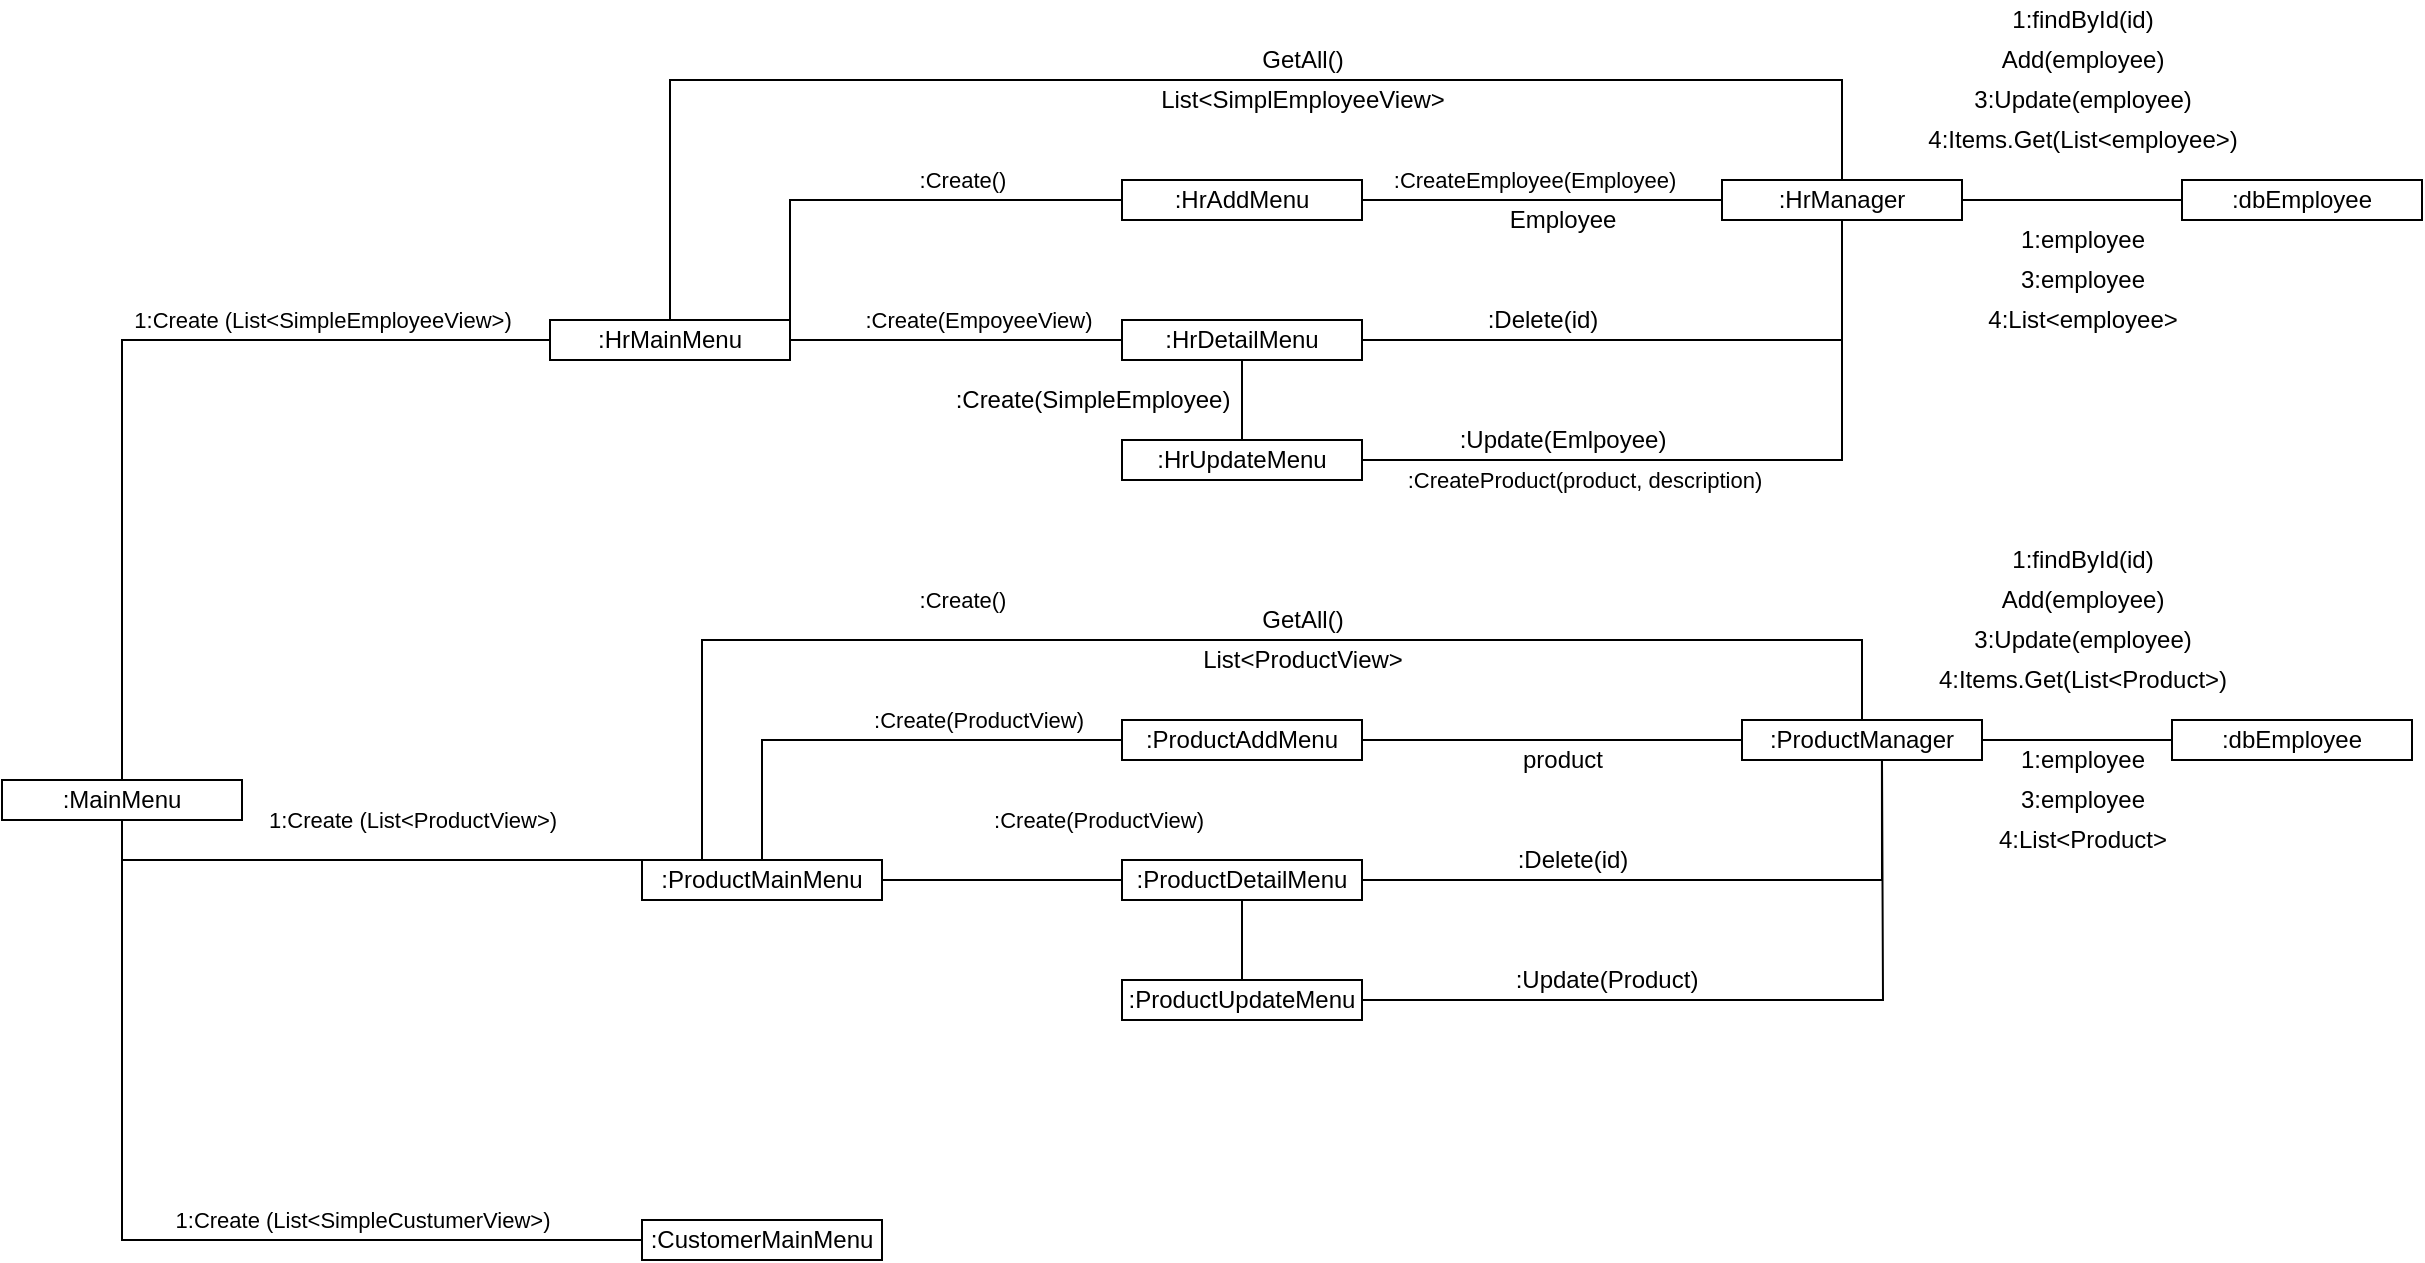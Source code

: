 <mxfile version="13.8.9" type="github">
  <diagram id="laVmVUHqH2EGiY9fDYmY" name="Page-1">
    <mxGraphModel dx="1422" dy="1874" grid="1" gridSize="10" guides="1" tooltips="1" connect="1" arrows="1" fold="1" page="1" pageScale="1" pageWidth="827" pageHeight="1169" math="0" shadow="0">
      <root>
        <mxCell id="0" />
        <mxCell id="1" parent="0" />
        <mxCell id="kpGWdIf7cratf-CfFsrV-5" style="edgeStyle=orthogonalEdgeStyle;rounded=0;orthogonalLoop=1;jettySize=auto;html=1;endArrow=none;endFill=0;" parent="1" source="kpGWdIf7cratf-CfFsrV-1" target="kpGWdIf7cratf-CfFsrV-2" edge="1">
          <mxGeometry relative="1" as="geometry">
            <Array as="points">
              <mxPoint x="140" y="-180" />
            </Array>
          </mxGeometry>
        </mxCell>
        <mxCell id="kpGWdIf7cratf-CfFsrV-10" value="1:Create (List&amp;lt;SimpleEmployeeView&amp;gt;)" style="edgeLabel;html=1;align=center;verticalAlign=middle;resizable=0;points=[];" parent="kpGWdIf7cratf-CfFsrV-5" vertex="1" connectable="0">
          <mxGeometry x="0.111" y="-25" relative="1" as="geometry">
            <mxPoint x="79" y="-35" as="offset" />
          </mxGeometry>
        </mxCell>
        <mxCell id="kpGWdIf7cratf-CfFsrV-6" style="edgeStyle=orthogonalEdgeStyle;rounded=0;orthogonalLoop=1;jettySize=auto;html=1;entryX=0;entryY=0.5;entryDx=0;entryDy=0;endArrow=none;endFill=0;exitX=0.5;exitY=1;exitDx=0;exitDy=0;" parent="1" source="kpGWdIf7cratf-CfFsrV-1" target="kpGWdIf7cratf-CfFsrV-3" edge="1">
          <mxGeometry relative="1" as="geometry">
            <Array as="points">
              <mxPoint x="140" y="80" />
              <mxPoint x="400" y="80" />
            </Array>
          </mxGeometry>
        </mxCell>
        <mxCell id="kpGWdIf7cratf-CfFsrV-9" value="1:Create (List&amp;lt;ProductView&amp;gt;)" style="edgeLabel;html=1;align=center;verticalAlign=middle;resizable=0;points=[];" parent="kpGWdIf7cratf-CfFsrV-6" vertex="1" connectable="0">
          <mxGeometry x="0.303" y="-4" relative="1" as="geometry">
            <mxPoint x="-24" y="-24" as="offset" />
          </mxGeometry>
        </mxCell>
        <mxCell id="kpGWdIf7cratf-CfFsrV-1" value=":MainMenu" style="rounded=0;whiteSpace=wrap;html=1;" parent="1" vertex="1">
          <mxGeometry x="80" y="40" width="120" height="20" as="geometry" />
        </mxCell>
        <mxCell id="4bT4MQSPzCxlzFVwJYg--5" style="edgeStyle=orthogonalEdgeStyle;rounded=0;orthogonalLoop=1;jettySize=auto;html=1;entryX=0;entryY=0.5;entryDx=0;entryDy=0;endArrow=none;endFill=0;" edge="1" parent="1" source="kpGWdIf7cratf-CfFsrV-2" target="4bT4MQSPzCxlzFVwJYg--1">
          <mxGeometry relative="1" as="geometry">
            <Array as="points">
              <mxPoint x="560" y="-180" />
              <mxPoint x="560" y="-180" />
            </Array>
          </mxGeometry>
        </mxCell>
        <mxCell id="4bT4MQSPzCxlzFVwJYg--14" value=":Create(EmpoyeeView)" style="edgeLabel;html=1;align=center;verticalAlign=middle;resizable=0;points=[];" vertex="1" connectable="0" parent="4bT4MQSPzCxlzFVwJYg--5">
          <mxGeometry x="0.129" y="-2" relative="1" as="geometry">
            <mxPoint y="-12.03" as="offset" />
          </mxGeometry>
        </mxCell>
        <mxCell id="4bT4MQSPzCxlzFVwJYg--39" value=":Create(ProductView)" style="edgeLabel;html=1;align=center;verticalAlign=middle;resizable=0;points=[];" vertex="1" connectable="0" parent="4bT4MQSPzCxlzFVwJYg--5">
          <mxGeometry x="0.129" y="-2" relative="1" as="geometry">
            <mxPoint y="188" as="offset" />
          </mxGeometry>
        </mxCell>
        <mxCell id="4bT4MQSPzCxlzFVwJYg--41" value=":Create(ProductView)" style="edgeLabel;html=1;align=center;verticalAlign=middle;resizable=0;points=[];" vertex="1" connectable="0" parent="4bT4MQSPzCxlzFVwJYg--5">
          <mxGeometry x="0.129" y="-2" relative="1" as="geometry">
            <mxPoint x="60.69" y="237.97" as="offset" />
          </mxGeometry>
        </mxCell>
        <mxCell id="4bT4MQSPzCxlzFVwJYg--6" style="edgeStyle=orthogonalEdgeStyle;rounded=0;orthogonalLoop=1;jettySize=auto;html=1;exitX=1;exitY=0.5;exitDx=0;exitDy=0;entryX=0;entryY=0.5;entryDx=0;entryDy=0;endArrow=none;endFill=0;" edge="1" parent="1" source="kpGWdIf7cratf-CfFsrV-2" target="4bT4MQSPzCxlzFVwJYg--2">
          <mxGeometry relative="1" as="geometry">
            <Array as="points">
              <mxPoint x="474" y="-250" />
            </Array>
          </mxGeometry>
        </mxCell>
        <mxCell id="4bT4MQSPzCxlzFVwJYg--13" value=":Create()" style="edgeLabel;html=1;align=center;verticalAlign=middle;resizable=0;points=[];" vertex="1" connectable="0" parent="4bT4MQSPzCxlzFVwJYg--6">
          <mxGeometry x="0.235" y="-3" relative="1" as="geometry">
            <mxPoint x="10.28" y="-13.02" as="offset" />
          </mxGeometry>
        </mxCell>
        <mxCell id="4bT4MQSPzCxlzFVwJYg--37" value=":Create()" style="edgeLabel;html=1;align=center;verticalAlign=middle;resizable=0;points=[];" vertex="1" connectable="0" parent="4bT4MQSPzCxlzFVwJYg--6">
          <mxGeometry x="0.235" y="-3" relative="1" as="geometry">
            <mxPoint x="10.28" y="196.98" as="offset" />
          </mxGeometry>
        </mxCell>
        <mxCell id="kpGWdIf7cratf-CfFsrV-2" value=":HrMainMenu" style="rounded=0;whiteSpace=wrap;html=1;" parent="1" vertex="1">
          <mxGeometry x="354" y="-190" width="120" height="20" as="geometry" />
        </mxCell>
        <mxCell id="4bT4MQSPzCxlzFVwJYg--30" style="edgeStyle=orthogonalEdgeStyle;rounded=0;orthogonalLoop=1;jettySize=auto;html=1;exitX=0.5;exitY=0;exitDx=0;exitDy=0;entryX=0;entryY=0.5;entryDx=0;entryDy=0;endArrow=none;endFill=0;" edge="1" parent="1" source="kpGWdIf7cratf-CfFsrV-3" target="4bT4MQSPzCxlzFVwJYg--27">
          <mxGeometry relative="1" as="geometry">
            <Array as="points">
              <mxPoint x="460" y="20" />
            </Array>
          </mxGeometry>
        </mxCell>
        <mxCell id="4bT4MQSPzCxlzFVwJYg--32" style="edgeStyle=orthogonalEdgeStyle;rounded=0;orthogonalLoop=1;jettySize=auto;html=1;exitX=1;exitY=0.5;exitDx=0;exitDy=0;entryX=0;entryY=0.5;entryDx=0;entryDy=0;endArrow=none;endFill=0;" edge="1" parent="1" source="kpGWdIf7cratf-CfFsrV-3" target="4bT4MQSPzCxlzFVwJYg--28">
          <mxGeometry relative="1" as="geometry" />
        </mxCell>
        <mxCell id="kpGWdIf7cratf-CfFsrV-3" value=":ProductMainMenu" style="rounded=0;whiteSpace=wrap;html=1;" parent="1" vertex="1">
          <mxGeometry x="400" y="80" width="120" height="20" as="geometry" />
        </mxCell>
        <mxCell id="kpGWdIf7cratf-CfFsrV-4" value=":CustomerMainMenu" style="rounded=0;whiteSpace=wrap;html=1;" parent="1" vertex="1">
          <mxGeometry x="400" y="260" width="120" height="20" as="geometry" />
        </mxCell>
        <mxCell id="kpGWdIf7cratf-CfFsrV-8" style="edgeStyle=orthogonalEdgeStyle;rounded=0;orthogonalLoop=1;jettySize=auto;html=1;entryX=0;entryY=0.5;entryDx=0;entryDy=0;endArrow=none;endFill=0;exitX=0.5;exitY=1;exitDx=0;exitDy=0;" parent="1" source="kpGWdIf7cratf-CfFsrV-1" target="kpGWdIf7cratf-CfFsrV-4" edge="1">
          <mxGeometry relative="1" as="geometry">
            <Array as="points">
              <mxPoint x="140" y="270" />
            </Array>
          </mxGeometry>
        </mxCell>
        <mxCell id="kpGWdIf7cratf-CfFsrV-11" value="1:Create (List&amp;lt;SimpleCustumerView&amp;gt;)" style="edgeLabel;html=1;align=center;verticalAlign=middle;resizable=0;points=[];" parent="kpGWdIf7cratf-CfFsrV-8" vertex="1" connectable="0">
          <mxGeometry x="0.188" y="3" relative="1" as="geometry">
            <mxPoint x="51" y="-7" as="offset" />
          </mxGeometry>
        </mxCell>
        <mxCell id="4bT4MQSPzCxlzFVwJYg--9" style="edgeStyle=orthogonalEdgeStyle;rounded=0;orthogonalLoop=1;jettySize=auto;html=1;exitX=1;exitY=0.5;exitDx=0;exitDy=0;endArrow=none;endFill=0;" edge="1" parent="1" source="4bT4MQSPzCxlzFVwJYg--1" target="4bT4MQSPzCxlzFVwJYg--4">
          <mxGeometry relative="1" as="geometry" />
        </mxCell>
        <mxCell id="4bT4MQSPzCxlzFVwJYg--12" style="edgeStyle=orthogonalEdgeStyle;rounded=0;orthogonalLoop=1;jettySize=auto;html=1;exitX=0.5;exitY=1;exitDx=0;exitDy=0;entryX=0.5;entryY=0;entryDx=0;entryDy=0;endArrow=none;endFill=0;" edge="1" parent="1" source="4bT4MQSPzCxlzFVwJYg--1" target="4bT4MQSPzCxlzFVwJYg--3">
          <mxGeometry relative="1" as="geometry" />
        </mxCell>
        <mxCell id="4bT4MQSPzCxlzFVwJYg--1" value=":HrDetailMenu" style="rounded=0;whiteSpace=wrap;html=1;" vertex="1" parent="1">
          <mxGeometry x="640" y="-190" width="120" height="20" as="geometry" />
        </mxCell>
        <mxCell id="4bT4MQSPzCxlzFVwJYg--10" style="edgeStyle=orthogonalEdgeStyle;rounded=0;orthogonalLoop=1;jettySize=auto;html=1;exitX=1;exitY=0.5;exitDx=0;exitDy=0;endArrow=none;endFill=0;entryX=0;entryY=0.5;entryDx=0;entryDy=0;" edge="1" parent="1" source="4bT4MQSPzCxlzFVwJYg--2" target="4bT4MQSPzCxlzFVwJYg--4">
          <mxGeometry relative="1" as="geometry">
            <mxPoint x="900" y="-210" as="targetPoint" />
          </mxGeometry>
        </mxCell>
        <mxCell id="4bT4MQSPzCxlzFVwJYg--15" value=":CreateEmployee(Employee)" style="edgeLabel;html=1;align=center;verticalAlign=middle;resizable=0;points=[];" vertex="1" connectable="0" parent="4bT4MQSPzCxlzFVwJYg--10">
          <mxGeometry x="-0.697" y="2" relative="1" as="geometry">
            <mxPoint x="58.62" y="-8" as="offset" />
          </mxGeometry>
        </mxCell>
        <mxCell id="4bT4MQSPzCxlzFVwJYg--38" value=":CreateProduct(product, description)" style="edgeLabel;html=1;align=center;verticalAlign=middle;resizable=0;points=[];" vertex="1" connectable="0" parent="4bT4MQSPzCxlzFVwJYg--10">
          <mxGeometry x="-0.697" y="2" relative="1" as="geometry">
            <mxPoint x="83" y="142" as="offset" />
          </mxGeometry>
        </mxCell>
        <mxCell id="4bT4MQSPzCxlzFVwJYg--2" value=":HrAddMenu" style="rounded=0;whiteSpace=wrap;html=1;" vertex="1" parent="1">
          <mxGeometry x="640" y="-260" width="120" height="20" as="geometry" />
        </mxCell>
        <mxCell id="4bT4MQSPzCxlzFVwJYg--11" style="edgeStyle=orthogonalEdgeStyle;rounded=0;orthogonalLoop=1;jettySize=auto;html=1;exitX=1;exitY=0.5;exitDx=0;exitDy=0;endArrow=none;endFill=0;" edge="1" parent="1" source="4bT4MQSPzCxlzFVwJYg--3">
          <mxGeometry relative="1" as="geometry">
            <mxPoint x="900" y="-180" as="targetPoint" />
            <Array as="points">
              <mxPoint x="1000" y="-120" />
              <mxPoint x="1000" y="-180" />
            </Array>
          </mxGeometry>
        </mxCell>
        <mxCell id="4bT4MQSPzCxlzFVwJYg--3" value=":HrUpdateMenu" style="rounded=0;whiteSpace=wrap;html=1;" vertex="1" parent="1">
          <mxGeometry x="640" y="-130" width="120" height="20" as="geometry" />
        </mxCell>
        <mxCell id="4bT4MQSPzCxlzFVwJYg--47" style="edgeStyle=orthogonalEdgeStyle;rounded=0;orthogonalLoop=1;jettySize=auto;html=1;exitX=1;exitY=0.5;exitDx=0;exitDy=0;entryX=0;entryY=0.5;entryDx=0;entryDy=0;endArrow=none;endFill=0;" edge="1" parent="1" source="4bT4MQSPzCxlzFVwJYg--4" target="4bT4MQSPzCxlzFVwJYg--45">
          <mxGeometry relative="1" as="geometry" />
        </mxCell>
        <mxCell id="4bT4MQSPzCxlzFVwJYg--55" style="edgeStyle=orthogonalEdgeStyle;rounded=0;orthogonalLoop=1;jettySize=auto;html=1;exitX=0.5;exitY=0;exitDx=0;exitDy=0;entryX=0.5;entryY=0;entryDx=0;entryDy=0;endArrow=none;endFill=0;" edge="1" parent="1" source="4bT4MQSPzCxlzFVwJYg--4" target="kpGWdIf7cratf-CfFsrV-2">
          <mxGeometry relative="1" as="geometry">
            <Array as="points">
              <mxPoint x="1000" y="-310" />
              <mxPoint x="414" y="-310" />
            </Array>
          </mxGeometry>
        </mxCell>
        <mxCell id="4bT4MQSPzCxlzFVwJYg--4" value=":HrManager" style="rounded=0;whiteSpace=wrap;html=1;" vertex="1" parent="1">
          <mxGeometry x="940" y="-260" width="120" height="20" as="geometry" />
        </mxCell>
        <mxCell id="4bT4MQSPzCxlzFVwJYg--18" value="Employee" style="text;html=1;align=center;verticalAlign=middle;resizable=0;points=[];autosize=1;" vertex="1" parent="1">
          <mxGeometry x="825" y="-250" width="70" height="20" as="geometry" />
        </mxCell>
        <mxCell id="4bT4MQSPzCxlzFVwJYg--20" value=":Update(Emlpoyee)" style="text;html=1;align=center;verticalAlign=middle;resizable=0;points=[];autosize=1;" vertex="1" parent="1">
          <mxGeometry x="800" y="-140" width="120" height="20" as="geometry" />
        </mxCell>
        <mxCell id="4bT4MQSPzCxlzFVwJYg--23" value=":Delete(id)" style="text;html=1;align=center;verticalAlign=middle;resizable=0;points=[];autosize=1;" vertex="1" parent="1">
          <mxGeometry x="815" y="-200" width="70" height="20" as="geometry" />
        </mxCell>
        <mxCell id="4bT4MQSPzCxlzFVwJYg--24" value=":Create(SimpleEmployee)" style="text;html=1;align=center;verticalAlign=middle;resizable=0;points=[];autosize=1;" vertex="1" parent="1">
          <mxGeometry x="550" y="-160" width="150" height="20" as="geometry" />
        </mxCell>
        <mxCell id="4bT4MQSPzCxlzFVwJYg--25" value=":HrAddMenu" style="rounded=0;whiteSpace=wrap;html=1;" vertex="1" parent="1">
          <mxGeometry x="640" y="-260" width="120" height="20" as="geometry" />
        </mxCell>
        <mxCell id="4bT4MQSPzCxlzFVwJYg--26" value=":HrDetailMenu" style="rounded=0;whiteSpace=wrap;html=1;" vertex="1" parent="1">
          <mxGeometry x="640" y="-190" width="120" height="20" as="geometry" />
        </mxCell>
        <mxCell id="4bT4MQSPzCxlzFVwJYg--34" style="edgeStyle=orthogonalEdgeStyle;rounded=0;orthogonalLoop=1;jettySize=auto;html=1;exitX=1;exitY=0.5;exitDx=0;exitDy=0;entryX=0;entryY=0.5;entryDx=0;entryDy=0;endArrow=none;endFill=0;" edge="1" parent="1" source="4bT4MQSPzCxlzFVwJYg--27" target="4bT4MQSPzCxlzFVwJYg--33">
          <mxGeometry relative="1" as="geometry" />
        </mxCell>
        <mxCell id="4bT4MQSPzCxlzFVwJYg--27" value=":ProductAddMenu" style="rounded=0;whiteSpace=wrap;html=1;" vertex="1" parent="1">
          <mxGeometry x="640" y="10" width="120" height="20" as="geometry" />
        </mxCell>
        <mxCell id="4bT4MQSPzCxlzFVwJYg--35" style="edgeStyle=orthogonalEdgeStyle;rounded=0;orthogonalLoop=1;jettySize=auto;html=1;exitX=1;exitY=0.5;exitDx=0;exitDy=0;entryX=0.583;entryY=1;entryDx=0;entryDy=0;entryPerimeter=0;endArrow=none;endFill=0;" edge="1" parent="1" source="4bT4MQSPzCxlzFVwJYg--28" target="4bT4MQSPzCxlzFVwJYg--33">
          <mxGeometry relative="1" as="geometry" />
        </mxCell>
        <mxCell id="4bT4MQSPzCxlzFVwJYg--40" style="edgeStyle=orthogonalEdgeStyle;rounded=0;orthogonalLoop=1;jettySize=auto;html=1;exitX=0.5;exitY=1;exitDx=0;exitDy=0;endArrow=none;endFill=0;" edge="1" parent="1" source="4bT4MQSPzCxlzFVwJYg--28" target="4bT4MQSPzCxlzFVwJYg--29">
          <mxGeometry relative="1" as="geometry" />
        </mxCell>
        <mxCell id="4bT4MQSPzCxlzFVwJYg--28" value=":ProductDetailMenu" style="rounded=0;whiteSpace=wrap;html=1;" vertex="1" parent="1">
          <mxGeometry x="640" y="80" width="120" height="20" as="geometry" />
        </mxCell>
        <mxCell id="4bT4MQSPzCxlzFVwJYg--36" style="edgeStyle=orthogonalEdgeStyle;rounded=0;orthogonalLoop=1;jettySize=auto;html=1;exitX=1;exitY=0.5;exitDx=0;exitDy=0;endArrow=none;endFill=0;" edge="1" parent="1" source="4bT4MQSPzCxlzFVwJYg--29">
          <mxGeometry relative="1" as="geometry">
            <mxPoint x="1020" y="30" as="targetPoint" />
          </mxGeometry>
        </mxCell>
        <mxCell id="4bT4MQSPzCxlzFVwJYg--29" value=":ProductUpdateMenu" style="rounded=0;whiteSpace=wrap;html=1;" vertex="1" parent="1">
          <mxGeometry x="640" y="140" width="120" height="20" as="geometry" />
        </mxCell>
        <mxCell id="4bT4MQSPzCxlzFVwJYg--59" style="edgeStyle=orthogonalEdgeStyle;rounded=0;orthogonalLoop=1;jettySize=auto;html=1;exitX=1;exitY=0.5;exitDx=0;exitDy=0;entryX=0;entryY=0.5;entryDx=0;entryDy=0;endArrow=none;endFill=0;" edge="1" parent="1" source="4bT4MQSPzCxlzFVwJYg--33" target="4bT4MQSPzCxlzFVwJYg--58">
          <mxGeometry relative="1" as="geometry" />
        </mxCell>
        <mxCell id="4bT4MQSPzCxlzFVwJYg--67" style="edgeStyle=orthogonalEdgeStyle;rounded=0;orthogonalLoop=1;jettySize=auto;html=1;exitX=0.5;exitY=0;exitDx=0;exitDy=0;entryX=0.25;entryY=0;entryDx=0;entryDy=0;endArrow=none;endFill=0;" edge="1" parent="1" source="4bT4MQSPzCxlzFVwJYg--33" target="kpGWdIf7cratf-CfFsrV-3">
          <mxGeometry relative="1" as="geometry">
            <Array as="points">
              <mxPoint x="1010" y="-30" />
              <mxPoint x="430" y="-30" />
            </Array>
          </mxGeometry>
        </mxCell>
        <mxCell id="4bT4MQSPzCxlzFVwJYg--33" value=":ProductManager" style="rounded=0;whiteSpace=wrap;html=1;" vertex="1" parent="1">
          <mxGeometry x="950" y="10" width="120" height="20" as="geometry" />
        </mxCell>
        <mxCell id="4bT4MQSPzCxlzFVwJYg--42" value=":Delete(id)" style="text;html=1;align=center;verticalAlign=middle;resizable=0;points=[];autosize=1;" vertex="1" parent="1">
          <mxGeometry x="830" y="70" width="70" height="20" as="geometry" />
        </mxCell>
        <mxCell id="4bT4MQSPzCxlzFVwJYg--43" value="product" style="text;html=1;align=center;verticalAlign=middle;resizable=0;points=[];autosize=1;" vertex="1" parent="1">
          <mxGeometry x="830" y="20" width="60" height="20" as="geometry" />
        </mxCell>
        <mxCell id="4bT4MQSPzCxlzFVwJYg--44" value=":Update(Product)" style="text;html=1;align=center;verticalAlign=middle;resizable=0;points=[];autosize=1;" vertex="1" parent="1">
          <mxGeometry x="827" y="130" width="110" height="20" as="geometry" />
        </mxCell>
        <mxCell id="4bT4MQSPzCxlzFVwJYg--45" value=":dbEmployee" style="rounded=0;whiteSpace=wrap;html=1;" vertex="1" parent="1">
          <mxGeometry x="1170" y="-260" width="120" height="20" as="geometry" />
        </mxCell>
        <mxCell id="4bT4MQSPzCxlzFVwJYg--48" value="Add(employee)" style="text;html=1;align=center;verticalAlign=middle;resizable=0;points=[];autosize=1;" vertex="1" parent="1">
          <mxGeometry x="1070" y="-330" width="100" height="20" as="geometry" />
        </mxCell>
        <mxCell id="4bT4MQSPzCxlzFVwJYg--49" value="1:findById(id)" style="text;html=1;align=center;verticalAlign=middle;resizable=0;points=[];autosize=1;" vertex="1" parent="1">
          <mxGeometry x="1075" y="-350" width="90" height="20" as="geometry" />
        </mxCell>
        <mxCell id="4bT4MQSPzCxlzFVwJYg--50" value="1:employee" style="text;html=1;align=center;verticalAlign=middle;resizable=0;points=[];autosize=1;" vertex="1" parent="1">
          <mxGeometry x="1080" y="-240" width="80" height="20" as="geometry" />
        </mxCell>
        <mxCell id="4bT4MQSPzCxlzFVwJYg--51" value="3:Update(employee)" style="text;html=1;align=center;verticalAlign=middle;resizable=0;points=[];autosize=1;" vertex="1" parent="1">
          <mxGeometry x="1060" y="-310" width="120" height="20" as="geometry" />
        </mxCell>
        <mxCell id="4bT4MQSPzCxlzFVwJYg--52" value="3:employee" style="text;html=1;align=center;verticalAlign=middle;resizable=0;points=[];autosize=1;" vertex="1" parent="1">
          <mxGeometry x="1080" y="-220" width="80" height="20" as="geometry" />
        </mxCell>
        <mxCell id="4bT4MQSPzCxlzFVwJYg--53" value="4:Items.Get(List&amp;lt;employee&amp;gt;)" style="text;html=1;align=center;verticalAlign=middle;resizable=0;points=[];autosize=1;" vertex="1" parent="1">
          <mxGeometry x="1035" y="-290" width="170" height="20" as="geometry" />
        </mxCell>
        <mxCell id="4bT4MQSPzCxlzFVwJYg--54" value="4:List&amp;lt;employee&amp;gt;" style="text;html=1;align=center;verticalAlign=middle;resizable=0;points=[];autosize=1;" vertex="1" parent="1">
          <mxGeometry x="1065" y="-200" width="110" height="20" as="geometry" />
        </mxCell>
        <mxCell id="4bT4MQSPzCxlzFVwJYg--56" value="GetAll()" style="text;html=1;align=center;verticalAlign=middle;resizable=0;points=[];autosize=1;" vertex="1" parent="1">
          <mxGeometry x="700" y="-330" width="60" height="20" as="geometry" />
        </mxCell>
        <mxCell id="4bT4MQSPzCxlzFVwJYg--57" value="List&amp;lt;SimplEmployeeView&amp;gt;" style="text;html=1;align=center;verticalAlign=middle;resizable=0;points=[];autosize=1;" vertex="1" parent="1">
          <mxGeometry x="650" y="-310" width="160" height="20" as="geometry" />
        </mxCell>
        <mxCell id="4bT4MQSPzCxlzFVwJYg--58" value=":dbEmployee" style="rounded=0;whiteSpace=wrap;html=1;" vertex="1" parent="1">
          <mxGeometry x="1165" y="10" width="120" height="20" as="geometry" />
        </mxCell>
        <mxCell id="4bT4MQSPzCxlzFVwJYg--60" value="Add(employee)" style="text;html=1;align=center;verticalAlign=middle;resizable=0;points=[];autosize=1;" vertex="1" parent="1">
          <mxGeometry x="1070" y="-60" width="100" height="20" as="geometry" />
        </mxCell>
        <mxCell id="4bT4MQSPzCxlzFVwJYg--61" value="1:findById(id)" style="text;html=1;align=center;verticalAlign=middle;resizable=0;points=[];autosize=1;" vertex="1" parent="1">
          <mxGeometry x="1075" y="-80" width="90" height="20" as="geometry" />
        </mxCell>
        <mxCell id="4bT4MQSPzCxlzFVwJYg--62" value="3:Update(employee)" style="text;html=1;align=center;verticalAlign=middle;resizable=0;points=[];autosize=1;" vertex="1" parent="1">
          <mxGeometry x="1060" y="-40" width="120" height="20" as="geometry" />
        </mxCell>
        <mxCell id="4bT4MQSPzCxlzFVwJYg--63" value="4:Items.Get(List&amp;lt;Product&amp;gt;)" style="text;html=1;align=center;verticalAlign=middle;resizable=0;points=[];autosize=1;" vertex="1" parent="1">
          <mxGeometry x="1040" y="-20" width="160" height="20" as="geometry" />
        </mxCell>
        <mxCell id="4bT4MQSPzCxlzFVwJYg--64" value="3:employee" style="text;html=1;align=center;verticalAlign=middle;resizable=0;points=[];autosize=1;" vertex="1" parent="1">
          <mxGeometry x="1080" y="40" width="80" height="20" as="geometry" />
        </mxCell>
        <mxCell id="4bT4MQSPzCxlzFVwJYg--65" value="1:employee" style="text;html=1;align=center;verticalAlign=middle;resizable=0;points=[];autosize=1;" vertex="1" parent="1">
          <mxGeometry x="1080" y="20" width="80" height="20" as="geometry" />
        </mxCell>
        <mxCell id="4bT4MQSPzCxlzFVwJYg--66" value="4:List&amp;lt;Product&amp;gt;" style="text;html=1;align=center;verticalAlign=middle;resizable=0;points=[];autosize=1;" vertex="1" parent="1">
          <mxGeometry x="1070" y="60" width="100" height="20" as="geometry" />
        </mxCell>
        <mxCell id="4bT4MQSPzCxlzFVwJYg--68" value="GetAll()" style="text;html=1;align=center;verticalAlign=middle;resizable=0;points=[];autosize=1;" vertex="1" parent="1">
          <mxGeometry x="700" y="-50" width="60" height="20" as="geometry" />
        </mxCell>
        <mxCell id="4bT4MQSPzCxlzFVwJYg--69" value="List&amp;lt;ProductView&amp;gt;" style="text;html=1;align=center;verticalAlign=middle;resizable=0;points=[];autosize=1;" vertex="1" parent="1">
          <mxGeometry x="670" y="-30" width="120" height="20" as="geometry" />
        </mxCell>
      </root>
    </mxGraphModel>
  </diagram>
</mxfile>
